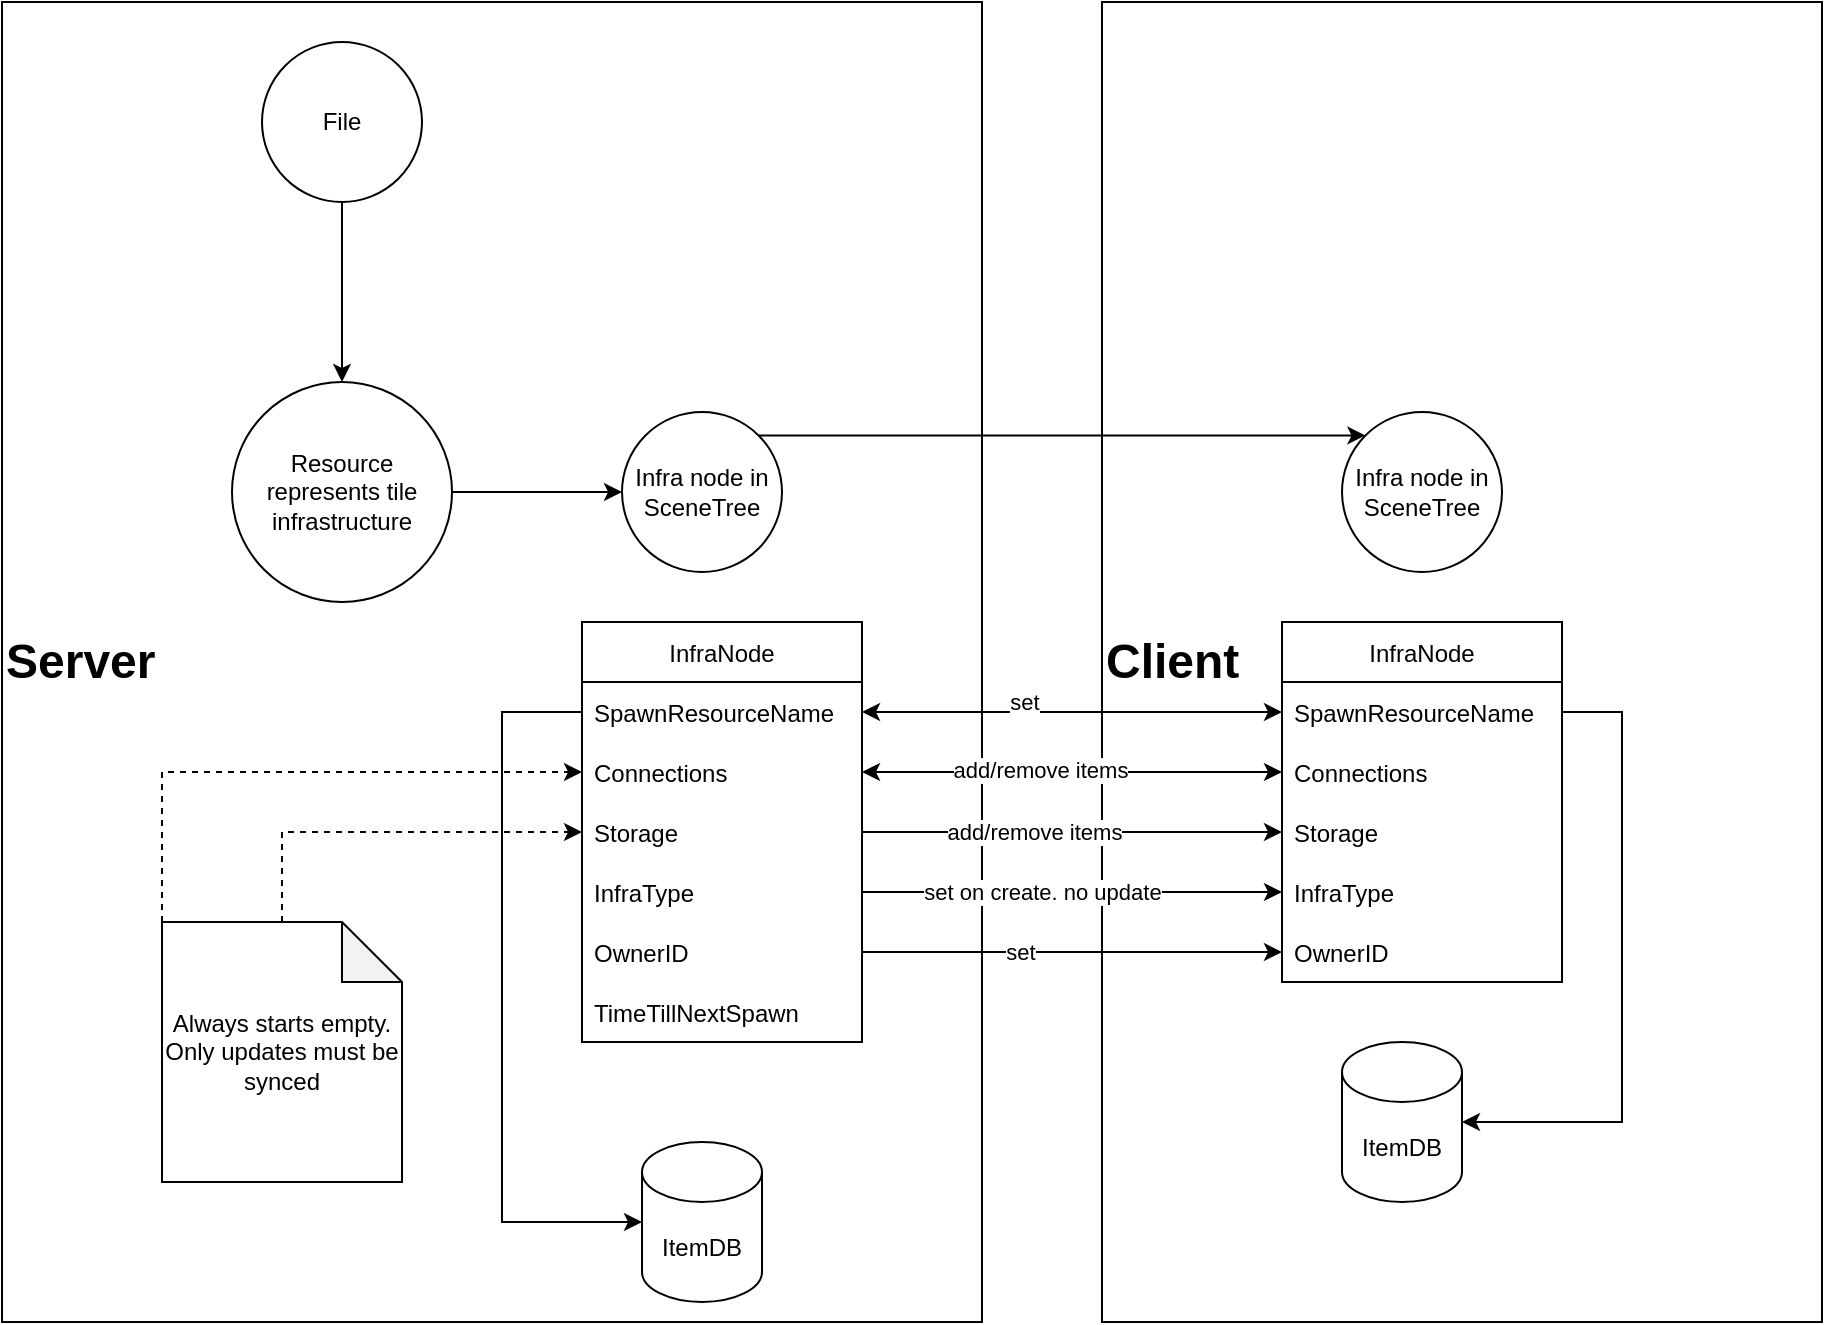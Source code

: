 <mxfile version="16.5.6" type="github">
  <diagram id="KKkzK20IM7g0FWINfg9o" name="Page-1">
    <mxGraphModel dx="1511" dy="484" grid="1" gridSize="10" guides="1" tooltips="1" connect="1" arrows="1" fold="1" page="1" pageScale="1" pageWidth="850" pageHeight="1100" math="0" shadow="0">
      <root>
        <mxCell id="0" />
        <mxCell id="1" parent="0" />
        <mxCell id="WuP2q_bH3X3hUp2SNomI-1" value="&lt;div align=&quot;left&quot;&gt;&lt;h1&gt;Server&lt;/h1&gt;&lt;/div&gt;" style="whiteSpace=wrap;html=1;align=left;" vertex="1" parent="1">
          <mxGeometry x="-10" y="80" width="490" height="660" as="geometry" />
        </mxCell>
        <mxCell id="WuP2q_bH3X3hUp2SNomI-3" value="&lt;div align=&quot;left&quot;&gt;&lt;h1&gt;Client&lt;/h1&gt;&lt;/div&gt;" style="rounded=0;whiteSpace=wrap;html=1;align=left;" vertex="1" parent="1">
          <mxGeometry x="540" y="80" width="360" height="660" as="geometry" />
        </mxCell>
        <mxCell id="WuP2q_bH3X3hUp2SNomI-6" style="edgeStyle=orthogonalEdgeStyle;rounded=0;orthogonalLoop=1;jettySize=auto;html=1;exitX=0.5;exitY=1;exitDx=0;exitDy=0;entryX=0.5;entryY=0;entryDx=0;entryDy=0;" edge="1" parent="1" source="WuP2q_bH3X3hUp2SNomI-4" target="WuP2q_bH3X3hUp2SNomI-5">
          <mxGeometry relative="1" as="geometry" />
        </mxCell>
        <mxCell id="WuP2q_bH3X3hUp2SNomI-4" value="File" style="ellipse;whiteSpace=wrap;html=1;aspect=fixed;" vertex="1" parent="1">
          <mxGeometry x="120" y="100" width="80" height="80" as="geometry" />
        </mxCell>
        <mxCell id="WuP2q_bH3X3hUp2SNomI-8" style="edgeStyle=orthogonalEdgeStyle;rounded=0;orthogonalLoop=1;jettySize=auto;html=1;exitX=1;exitY=0.5;exitDx=0;exitDy=0;entryX=0;entryY=0.5;entryDx=0;entryDy=0;" edge="1" parent="1" source="WuP2q_bH3X3hUp2SNomI-5" target="WuP2q_bH3X3hUp2SNomI-7">
          <mxGeometry relative="1" as="geometry" />
        </mxCell>
        <mxCell id="WuP2q_bH3X3hUp2SNomI-5" value="Resource represents tile infrastructure" style="ellipse;whiteSpace=wrap;html=1;aspect=fixed;" vertex="1" parent="1">
          <mxGeometry x="105" y="270" width="110" height="110" as="geometry" />
        </mxCell>
        <mxCell id="WuP2q_bH3X3hUp2SNomI-10" style="edgeStyle=orthogonalEdgeStyle;rounded=0;orthogonalLoop=1;jettySize=auto;html=1;exitX=1;exitY=0;exitDx=0;exitDy=0;entryX=0;entryY=0;entryDx=0;entryDy=0;" edge="1" parent="1" source="WuP2q_bH3X3hUp2SNomI-7" target="WuP2q_bH3X3hUp2SNomI-9">
          <mxGeometry relative="1" as="geometry" />
        </mxCell>
        <mxCell id="WuP2q_bH3X3hUp2SNomI-7" value="Infra node in SceneTree" style="ellipse;whiteSpace=wrap;html=1;aspect=fixed;" vertex="1" parent="1">
          <mxGeometry x="300" y="285" width="80" height="80" as="geometry" />
        </mxCell>
        <mxCell id="WuP2q_bH3X3hUp2SNomI-9" value="Infra node in SceneTree" style="ellipse;whiteSpace=wrap;html=1;aspect=fixed;" vertex="1" parent="1">
          <mxGeometry x="660" y="285" width="80" height="80" as="geometry" />
        </mxCell>
        <mxCell id="WuP2q_bH3X3hUp2SNomI-12" value="InfraNode" style="swimlane;fontStyle=0;childLayout=stackLayout;horizontal=1;startSize=30;horizontalStack=0;resizeParent=1;resizeParentMax=0;resizeLast=0;collapsible=1;marginBottom=0;" vertex="1" parent="1">
          <mxGeometry x="280" y="390" width="140" height="210" as="geometry" />
        </mxCell>
        <mxCell id="WuP2q_bH3X3hUp2SNomI-13" value="SpawnResourceName" style="text;strokeColor=none;fillColor=none;align=left;verticalAlign=middle;spacingLeft=4;spacingRight=4;overflow=hidden;points=[[0,0.5],[1,0.5]];portConstraint=eastwest;rotatable=0;" vertex="1" parent="WuP2q_bH3X3hUp2SNomI-12">
          <mxGeometry y="30" width="140" height="30" as="geometry" />
        </mxCell>
        <mxCell id="WuP2q_bH3X3hUp2SNomI-14" value="Connections" style="text;strokeColor=none;fillColor=none;align=left;verticalAlign=middle;spacingLeft=4;spacingRight=4;overflow=hidden;points=[[0,0.5],[1,0.5]];portConstraint=eastwest;rotatable=0;" vertex="1" parent="WuP2q_bH3X3hUp2SNomI-12">
          <mxGeometry y="60" width="140" height="30" as="geometry" />
        </mxCell>
        <mxCell id="WuP2q_bH3X3hUp2SNomI-15" value="Storage" style="text;strokeColor=none;fillColor=none;align=left;verticalAlign=middle;spacingLeft=4;spacingRight=4;overflow=hidden;points=[[0,0.5],[1,0.5]];portConstraint=eastwest;rotatable=0;" vertex="1" parent="WuP2q_bH3X3hUp2SNomI-12">
          <mxGeometry y="90" width="140" height="30" as="geometry" />
        </mxCell>
        <mxCell id="WuP2q_bH3X3hUp2SNomI-41" value="InfraType" style="text;strokeColor=none;fillColor=none;align=left;verticalAlign=middle;spacingLeft=4;spacingRight=4;overflow=hidden;points=[[0,0.5],[1,0.5]];portConstraint=eastwest;rotatable=0;" vertex="1" parent="WuP2q_bH3X3hUp2SNomI-12">
          <mxGeometry y="120" width="140" height="30" as="geometry" />
        </mxCell>
        <mxCell id="WuP2q_bH3X3hUp2SNomI-22" value="OwnerID" style="text;strokeColor=none;fillColor=none;align=left;verticalAlign=middle;spacingLeft=4;spacingRight=4;overflow=hidden;points=[[0,0.5],[1,0.5]];portConstraint=eastwest;rotatable=0;" vertex="1" parent="WuP2q_bH3X3hUp2SNomI-12">
          <mxGeometry y="150" width="140" height="30" as="geometry" />
        </mxCell>
        <mxCell id="WuP2q_bH3X3hUp2SNomI-21" value="TimeTillNextSpawn" style="text;strokeColor=none;fillColor=none;align=left;verticalAlign=middle;spacingLeft=4;spacingRight=4;overflow=hidden;points=[[0,0.5],[1,0.5]];portConstraint=eastwest;rotatable=0;" vertex="1" parent="WuP2q_bH3X3hUp2SNomI-12">
          <mxGeometry y="180" width="140" height="30" as="geometry" />
        </mxCell>
        <mxCell id="WuP2q_bH3X3hUp2SNomI-16" value="InfraNode" style="swimlane;fontStyle=0;childLayout=stackLayout;horizontal=1;startSize=30;horizontalStack=0;resizeParent=1;resizeParentMax=0;resizeLast=0;collapsible=1;marginBottom=0;" vertex="1" parent="1">
          <mxGeometry x="630" y="390" width="140" height="180" as="geometry" />
        </mxCell>
        <mxCell id="WuP2q_bH3X3hUp2SNomI-17" value="SpawnResourceName" style="text;strokeColor=none;fillColor=none;align=left;verticalAlign=middle;spacingLeft=4;spacingRight=4;overflow=hidden;points=[[0,0.5],[1,0.5]];portConstraint=eastwest;rotatable=0;" vertex="1" parent="WuP2q_bH3X3hUp2SNomI-16">
          <mxGeometry y="30" width="140" height="30" as="geometry" />
        </mxCell>
        <mxCell id="WuP2q_bH3X3hUp2SNomI-18" value="Connections" style="text;strokeColor=none;fillColor=none;align=left;verticalAlign=middle;spacingLeft=4;spacingRight=4;overflow=hidden;points=[[0,0.5],[1,0.5]];portConstraint=eastwest;rotatable=0;" vertex="1" parent="WuP2q_bH3X3hUp2SNomI-16">
          <mxGeometry y="60" width="140" height="30" as="geometry" />
        </mxCell>
        <mxCell id="WuP2q_bH3X3hUp2SNomI-19" value="Storage" style="text;strokeColor=none;fillColor=none;align=left;verticalAlign=middle;spacingLeft=4;spacingRight=4;overflow=hidden;points=[[0,0.5],[1,0.5]];portConstraint=eastwest;rotatable=0;" vertex="1" parent="WuP2q_bH3X3hUp2SNomI-16">
          <mxGeometry y="90" width="140" height="30" as="geometry" />
        </mxCell>
        <mxCell id="WuP2q_bH3X3hUp2SNomI-45" value="InfraType" style="text;strokeColor=none;fillColor=none;align=left;verticalAlign=middle;spacingLeft=4;spacingRight=4;overflow=hidden;points=[[0,0.5],[1,0.5]];portConstraint=eastwest;rotatable=0;" vertex="1" parent="WuP2q_bH3X3hUp2SNomI-16">
          <mxGeometry y="120" width="140" height="30" as="geometry" />
        </mxCell>
        <mxCell id="WuP2q_bH3X3hUp2SNomI-23" value="OwnerID" style="text;strokeColor=none;fillColor=none;align=left;verticalAlign=middle;spacingLeft=4;spacingRight=4;overflow=hidden;points=[[0,0.5],[1,0.5]];portConstraint=eastwest;rotatable=0;" vertex="1" parent="WuP2q_bH3X3hUp2SNomI-16">
          <mxGeometry y="150" width="140" height="30" as="geometry" />
        </mxCell>
        <mxCell id="WuP2q_bH3X3hUp2SNomI-24" style="edgeStyle=orthogonalEdgeStyle;rounded=0;orthogonalLoop=1;jettySize=auto;html=1;exitX=1;exitY=0.5;exitDx=0;exitDy=0;entryX=0;entryY=0.5;entryDx=0;entryDy=0;" edge="1" parent="1" source="WuP2q_bH3X3hUp2SNomI-22" target="WuP2q_bH3X3hUp2SNomI-23">
          <mxGeometry relative="1" as="geometry" />
        </mxCell>
        <mxCell id="WuP2q_bH3X3hUp2SNomI-33" value="set" style="edgeLabel;html=1;align=center;verticalAlign=middle;resizable=0;points=[];" vertex="1" connectable="0" parent="WuP2q_bH3X3hUp2SNomI-24">
          <mxGeometry x="-0.248" relative="1" as="geometry">
            <mxPoint as="offset" />
          </mxGeometry>
        </mxCell>
        <mxCell id="WuP2q_bH3X3hUp2SNomI-25" style="edgeStyle=orthogonalEdgeStyle;rounded=0;orthogonalLoop=1;jettySize=auto;html=1;exitX=1;exitY=0.5;exitDx=0;exitDy=0;entryX=0;entryY=0.5;entryDx=0;entryDy=0;" edge="1" parent="1" source="WuP2q_bH3X3hUp2SNomI-15" target="WuP2q_bH3X3hUp2SNomI-19">
          <mxGeometry relative="1" as="geometry" />
        </mxCell>
        <mxCell id="WuP2q_bH3X3hUp2SNomI-31" value="add/remove items" style="edgeLabel;html=1;align=center;verticalAlign=middle;resizable=0;points=[];" vertex="1" connectable="0" parent="WuP2q_bH3X3hUp2SNomI-25">
          <mxGeometry x="-0.182" relative="1" as="geometry">
            <mxPoint as="offset" />
          </mxGeometry>
        </mxCell>
        <mxCell id="WuP2q_bH3X3hUp2SNomI-27" style="edgeStyle=orthogonalEdgeStyle;rounded=0;orthogonalLoop=1;jettySize=auto;html=1;exitX=0.5;exitY=0;exitDx=0;exitDy=0;exitPerimeter=0;entryX=0;entryY=0.5;entryDx=0;entryDy=0;dashed=1;" edge="1" parent="1" source="WuP2q_bH3X3hUp2SNomI-26" target="WuP2q_bH3X3hUp2SNomI-15">
          <mxGeometry relative="1" as="geometry" />
        </mxCell>
        <mxCell id="WuP2q_bH3X3hUp2SNomI-28" style="edgeStyle=orthogonalEdgeStyle;rounded=0;orthogonalLoop=1;jettySize=auto;html=1;exitX=0;exitY=0;exitDx=0;exitDy=0;exitPerimeter=0;entryX=0;entryY=0.5;entryDx=0;entryDy=0;dashed=1;" edge="1" parent="1" source="WuP2q_bH3X3hUp2SNomI-26" target="WuP2q_bH3X3hUp2SNomI-14">
          <mxGeometry relative="1" as="geometry" />
        </mxCell>
        <mxCell id="WuP2q_bH3X3hUp2SNomI-26" value="Always starts empty. Only updates must be synced" style="shape=note;whiteSpace=wrap;html=1;backgroundOutline=1;darkOpacity=0.05;" vertex="1" parent="1">
          <mxGeometry x="70" y="540" width="120" height="130" as="geometry" />
        </mxCell>
        <mxCell id="WuP2q_bH3X3hUp2SNomI-29" style="edgeStyle=orthogonalEdgeStyle;rounded=0;orthogonalLoop=1;jettySize=auto;html=1;exitX=1;exitY=0.5;exitDx=0;exitDy=0;entryX=0;entryY=0.5;entryDx=0;entryDy=0;startArrow=classic;startFill=1;" edge="1" parent="1" source="WuP2q_bH3X3hUp2SNomI-14" target="WuP2q_bH3X3hUp2SNomI-18">
          <mxGeometry relative="1" as="geometry" />
        </mxCell>
        <mxCell id="WuP2q_bH3X3hUp2SNomI-30" value="add/remove items" style="edgeLabel;html=1;align=center;verticalAlign=middle;resizable=0;points=[];" vertex="1" connectable="0" parent="WuP2q_bH3X3hUp2SNomI-29">
          <mxGeometry x="-0.152" y="1" relative="1" as="geometry">
            <mxPoint as="offset" />
          </mxGeometry>
        </mxCell>
        <mxCell id="WuP2q_bH3X3hUp2SNomI-34" style="edgeStyle=orthogonalEdgeStyle;rounded=0;orthogonalLoop=1;jettySize=auto;html=1;exitX=1;exitY=0.5;exitDx=0;exitDy=0;entryX=0;entryY=0.5;entryDx=0;entryDy=0;startArrow=classic;startFill=1;" edge="1" parent="1" source="WuP2q_bH3X3hUp2SNomI-13" target="WuP2q_bH3X3hUp2SNomI-17">
          <mxGeometry relative="1" as="geometry" />
        </mxCell>
        <mxCell id="WuP2q_bH3X3hUp2SNomI-35" value="set" style="edgeLabel;html=1;align=center;verticalAlign=middle;resizable=0;points=[];" vertex="1" connectable="0" parent="WuP2q_bH3X3hUp2SNomI-34">
          <mxGeometry x="-0.302" y="2" relative="1" as="geometry">
            <mxPoint x="7" y="-3" as="offset" />
          </mxGeometry>
        </mxCell>
        <mxCell id="WuP2q_bH3X3hUp2SNomI-36" value="ItemDB" style="shape=cylinder3;whiteSpace=wrap;html=1;boundedLbl=1;backgroundOutline=1;size=15;" vertex="1" parent="1">
          <mxGeometry x="660" y="600" width="60" height="80" as="geometry" />
        </mxCell>
        <mxCell id="WuP2q_bH3X3hUp2SNomI-37" value="ItemDB" style="shape=cylinder3;whiteSpace=wrap;html=1;boundedLbl=1;backgroundOutline=1;size=15;" vertex="1" parent="1">
          <mxGeometry x="310" y="650" width="60" height="80" as="geometry" />
        </mxCell>
        <mxCell id="WuP2q_bH3X3hUp2SNomI-39" style="edgeStyle=orthogonalEdgeStyle;rounded=0;orthogonalLoop=1;jettySize=auto;html=1;exitX=0;exitY=0.5;exitDx=0;exitDy=0;entryX=0;entryY=0.5;entryDx=0;entryDy=0;entryPerimeter=0;" edge="1" parent="1" source="WuP2q_bH3X3hUp2SNomI-13" target="WuP2q_bH3X3hUp2SNomI-37">
          <mxGeometry relative="1" as="geometry">
            <Array as="points">
              <mxPoint x="240" y="435" />
              <mxPoint x="240" y="690" />
            </Array>
          </mxGeometry>
        </mxCell>
        <mxCell id="WuP2q_bH3X3hUp2SNomI-40" style="edgeStyle=orthogonalEdgeStyle;rounded=0;orthogonalLoop=1;jettySize=auto;html=1;exitX=1;exitY=0.5;exitDx=0;exitDy=0;entryX=1;entryY=0.5;entryDx=0;entryDy=0;entryPerimeter=0;" edge="1" parent="1" source="WuP2q_bH3X3hUp2SNomI-17" target="WuP2q_bH3X3hUp2SNomI-36">
          <mxGeometry relative="1" as="geometry">
            <Array as="points">
              <mxPoint x="800" y="435" />
              <mxPoint x="800" y="640" />
            </Array>
          </mxGeometry>
        </mxCell>
        <mxCell id="WuP2q_bH3X3hUp2SNomI-46" style="edgeStyle=orthogonalEdgeStyle;rounded=0;orthogonalLoop=1;jettySize=auto;html=1;exitX=1;exitY=0.5;exitDx=0;exitDy=0;entryX=0;entryY=0.5;entryDx=0;entryDy=0;startArrow=none;startFill=0;" edge="1" parent="1" source="WuP2q_bH3X3hUp2SNomI-41" target="WuP2q_bH3X3hUp2SNomI-45">
          <mxGeometry relative="1" as="geometry" />
        </mxCell>
        <mxCell id="WuP2q_bH3X3hUp2SNomI-47" value="set on create. no update" style="edgeLabel;html=1;align=center;verticalAlign=middle;resizable=0;points=[];" vertex="1" connectable="0" parent="WuP2q_bH3X3hUp2SNomI-46">
          <mxGeometry x="-0.218" y="1" relative="1" as="geometry">
            <mxPoint x="8" y="1" as="offset" />
          </mxGeometry>
        </mxCell>
      </root>
    </mxGraphModel>
  </diagram>
</mxfile>
